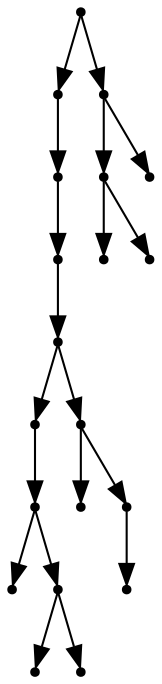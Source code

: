 digraph {
  19 [shape=point];
  13 [shape=point];
  12 [shape=point];
  11 [shape=point];
  10 [shape=point];
  5 [shape=point];
  4 [shape=point];
  0 [shape=point];
  3 [shape=point];
  1 [shape=point];
  2 [shape=point];
  9 [shape=point];
  6 [shape=point];
  8 [shape=point];
  7 [shape=point];
  18 [shape=point];
  16 [shape=point];
  14 [shape=point];
  15 [shape=point];
  17 [shape=point];
19 -> 13;
13 -> 12;
12 -> 11;
11 -> 10;
10 -> 5;
5 -> 4;
4 -> 0;
4 -> 3;
3 -> 1;
3 -> 2;
10 -> 9;
9 -> 6;
9 -> 8;
8 -> 7;
19 -> 18;
18 -> 16;
16 -> 14;
16 -> 15;
18 -> 17;
}
